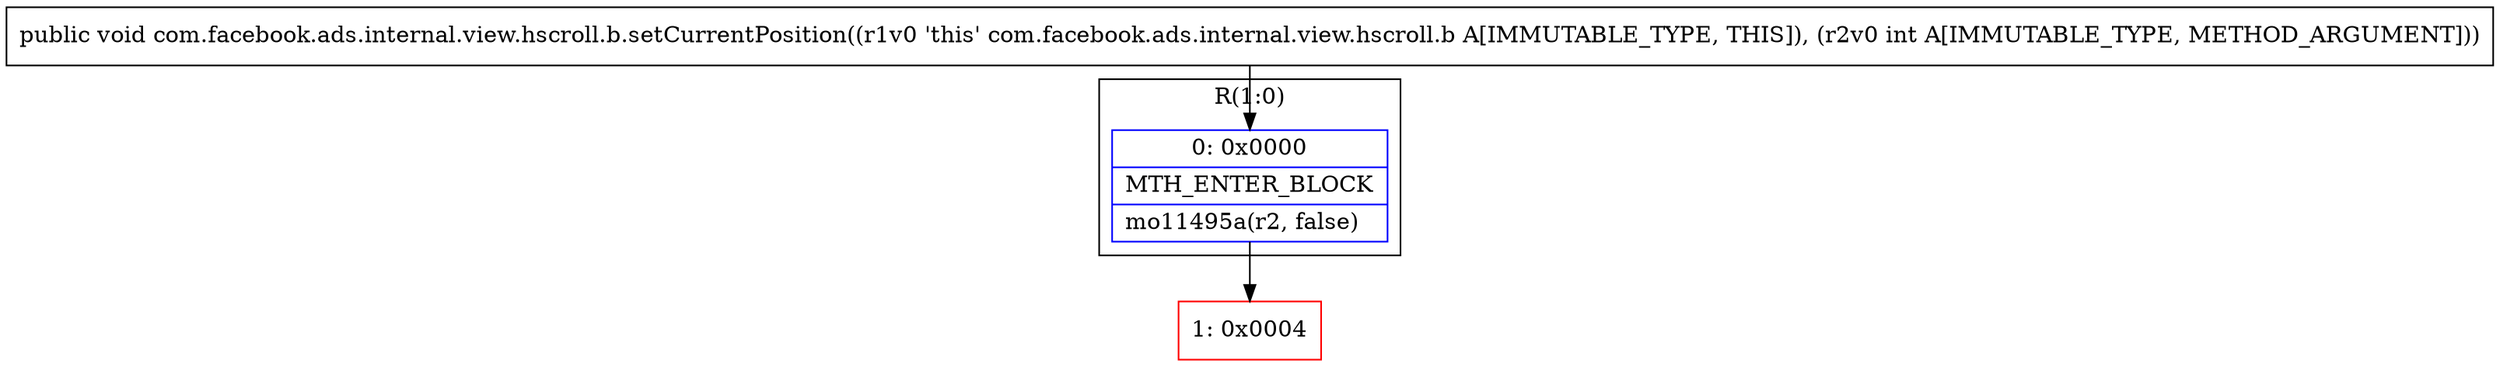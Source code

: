 digraph "CFG forcom.facebook.ads.internal.view.hscroll.b.setCurrentPosition(I)V" {
subgraph cluster_Region_149816024 {
label = "R(1:0)";
node [shape=record,color=blue];
Node_0 [shape=record,label="{0\:\ 0x0000|MTH_ENTER_BLOCK\l|mo11495a(r2, false)\l}"];
}
Node_1 [shape=record,color=red,label="{1\:\ 0x0004}"];
MethodNode[shape=record,label="{public void com.facebook.ads.internal.view.hscroll.b.setCurrentPosition((r1v0 'this' com.facebook.ads.internal.view.hscroll.b A[IMMUTABLE_TYPE, THIS]), (r2v0 int A[IMMUTABLE_TYPE, METHOD_ARGUMENT])) }"];
MethodNode -> Node_0;
Node_0 -> Node_1;
}

